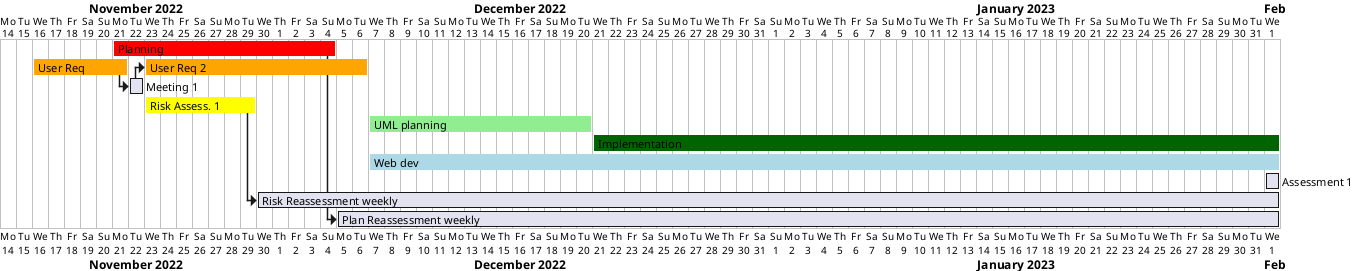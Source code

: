 @startgantt
'https://plantuml.com/gantt-diagram
project starts 2022-11-14
[Planning] starts 2022-11-21 and lasts 14 days and is colored in red
[User Req] starts 2022-11-16 and lasts 6 days and is colored in orange
[Meeting 1] starts at [User Req]'s end
[User Req 2] starts at [Meeting 1]'s end and displays on same row as [User Req] and is colored in orange
[User Req 2] lasts 2 weeks

[Risk Assess. 1] starts 2022-11-23 and lasts 1 week and is colored in yellow
[UML planning] starts 2022-12-7 and lasts 2 weeks and is colored in lightgreen
[Implementation] starts 2022-12-21 and ends 2023-2-1 and is colored in darkgreen
[Web dev] starts 2022-12-7 and ends 2023-2-1 and is colored in lightblue
[Assessment 1] starts 2023-2-1
[Risk Reassessment weekly] starts at [Risk Assess. 1]'s end and ends 2023-2-1
[Plan Reassessment weekly] starts at [Planning]'s end and ends 2023-2-1

@endgantt